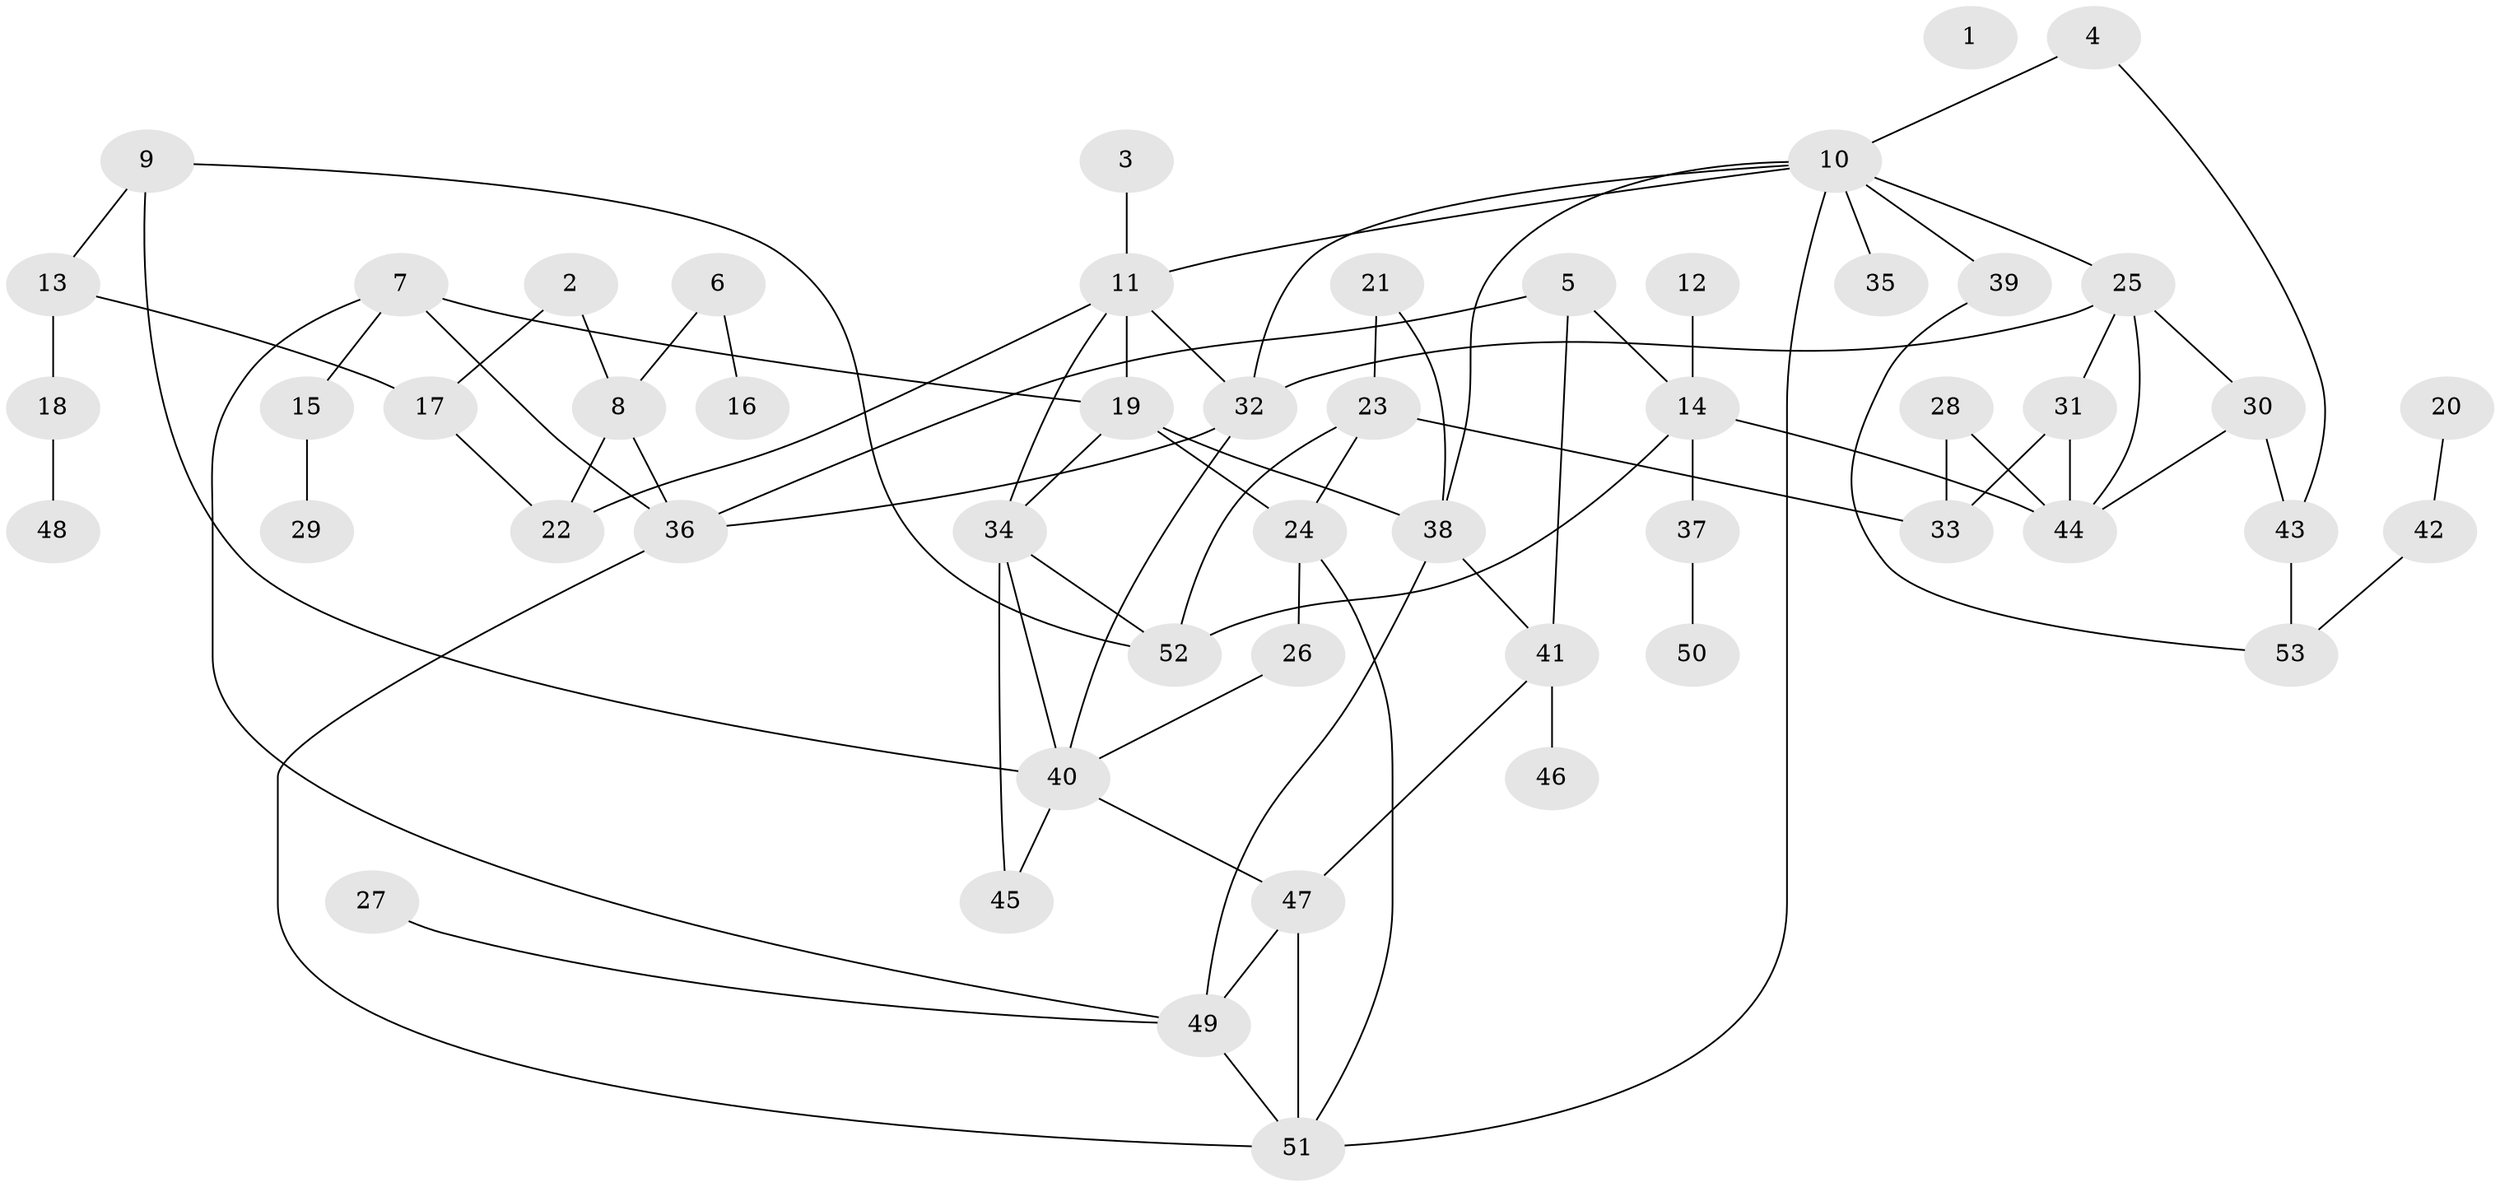 // coarse degree distribution, {0: 0.03125, 3: 0.125, 1: 0.28125, 2: 0.09375, 6: 0.125, 4: 0.125, 7: 0.125, 5: 0.09375}
// Generated by graph-tools (version 1.1) at 2025/23/03/03/25 07:23:25]
// undirected, 53 vertices, 81 edges
graph export_dot {
graph [start="1"]
  node [color=gray90,style=filled];
  1;
  2;
  3;
  4;
  5;
  6;
  7;
  8;
  9;
  10;
  11;
  12;
  13;
  14;
  15;
  16;
  17;
  18;
  19;
  20;
  21;
  22;
  23;
  24;
  25;
  26;
  27;
  28;
  29;
  30;
  31;
  32;
  33;
  34;
  35;
  36;
  37;
  38;
  39;
  40;
  41;
  42;
  43;
  44;
  45;
  46;
  47;
  48;
  49;
  50;
  51;
  52;
  53;
  2 -- 8;
  2 -- 17;
  3 -- 11;
  4 -- 10;
  4 -- 43;
  5 -- 14;
  5 -- 36;
  5 -- 41;
  6 -- 8;
  6 -- 16;
  7 -- 15;
  7 -- 19;
  7 -- 36;
  7 -- 49;
  8 -- 22;
  8 -- 36;
  9 -- 13;
  9 -- 40;
  9 -- 52;
  10 -- 11;
  10 -- 25;
  10 -- 32;
  10 -- 35;
  10 -- 38;
  10 -- 39;
  10 -- 51;
  11 -- 19;
  11 -- 22;
  11 -- 32;
  11 -- 34;
  12 -- 14;
  13 -- 17;
  13 -- 18;
  14 -- 37;
  14 -- 44;
  14 -- 52;
  15 -- 29;
  17 -- 22;
  18 -- 48;
  19 -- 24;
  19 -- 34;
  19 -- 38;
  20 -- 42;
  21 -- 23;
  21 -- 38;
  23 -- 24;
  23 -- 33;
  23 -- 52;
  24 -- 26;
  24 -- 51;
  25 -- 30;
  25 -- 31;
  25 -- 32;
  25 -- 44;
  26 -- 40;
  27 -- 49;
  28 -- 33;
  28 -- 44;
  30 -- 43;
  30 -- 44;
  31 -- 33;
  31 -- 44;
  32 -- 36;
  32 -- 40;
  34 -- 40;
  34 -- 45;
  34 -- 52;
  36 -- 51;
  37 -- 50;
  38 -- 41;
  38 -- 49;
  39 -- 53;
  40 -- 45;
  40 -- 47;
  41 -- 46;
  41 -- 47;
  42 -- 53;
  43 -- 53;
  47 -- 49;
  47 -- 51;
  49 -- 51;
}
